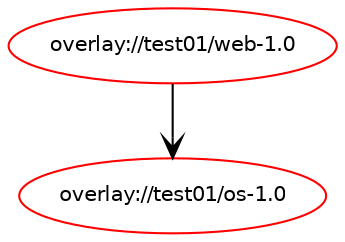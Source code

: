 digraph prolog {

newrank=true;
concentrate=true;
compound=true;
graph [rankdir=TD];#, ranksep=2.5, nodesep=0.2];
edge  [arrowhead=vee];
node  [fontname=Helvetica,fontsize=10];

"overlay://test01/web-1.0" [color=red, href="../test01/web-1.0-depend.svg"];
"overlay://test01/web-1.0" -> "overlay://test01/os-1.0"
"overlay://test01/os-1.0" [color=red, href="../test01/os-1.0-depend.svg"];
}
